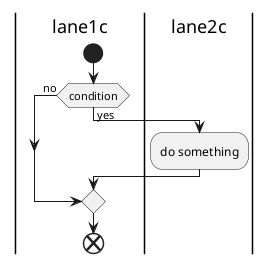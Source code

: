 {
  "sha1": "a18kb0xbhzzmiqo8hanya7olppcqiiu",
  "insertion": {
    "when": "2024-05-30T20:48:21.802Z",
    "url": "https://forum.plantuml.net/16840/in-condition-activity-diagram-can-specify-left-right-arrows",
    "user": "plantuml@gmail.com"
  }
}
@startuml
|lane1c|
start
if (condition) then (no)
else (yes)
|lane2c|
:do something;
endif
|lane1c|
end
@enduml
